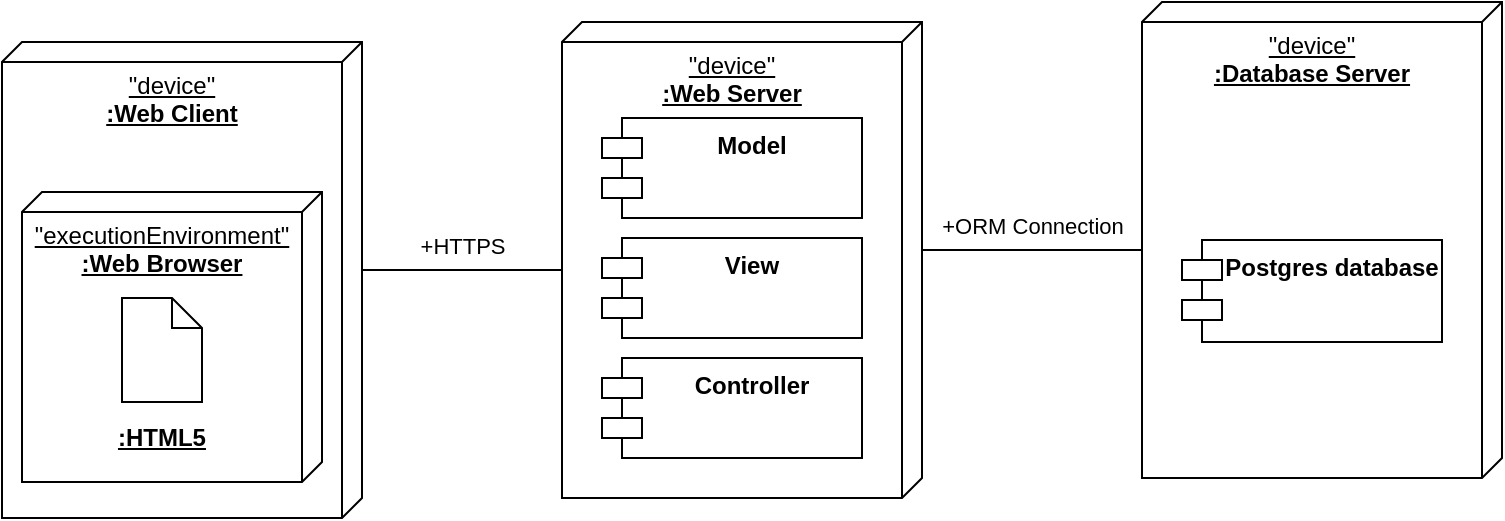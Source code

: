 <mxfile>
    <diagram id="RG-yEgTK9qxygHo6vyWv" name="Page-1">
        <mxGraphModel dx="862" dy="797" grid="1" gridSize="10" guides="1" tooltips="1" connect="1" arrows="1" fold="1" page="1" pageScale="1" pageWidth="827" pageHeight="383" math="0" shadow="0">
            <root>
                <mxCell id="0"/>
                <mxCell id="1" parent="0"/>
                <mxCell id="9" value="" style="group" vertex="1" connectable="0" parent="1">
                    <mxGeometry x="610" y="50" width="180" height="238" as="geometry"/>
                </mxCell>
                <mxCell id="8" value="&lt;font&gt;&quot;device&quot;&lt;/font&gt;&lt;br&gt;&lt;b&gt;:Database Server&lt;/b&gt;" style="verticalAlign=top;align=center;spacingTop=8;spacingLeft=2;spacingRight=12;shape=cube;size=10;direction=south;fontStyle=4;html=1;whiteSpace=wrap;" vertex="1" parent="9">
                    <mxGeometry width="180" height="238" as="geometry"/>
                </mxCell>
                <mxCell id="5" value="&lt;b&gt;Postgres database&lt;/b&gt;" style="shape=module;align=left;spacingLeft=20;align=center;verticalAlign=top;whiteSpace=wrap;html=1;" vertex="1" parent="9">
                    <mxGeometry x="20" y="119" width="130" height="51" as="geometry"/>
                </mxCell>
                <mxCell id="10" value="&quot;device&quot;&lt;div&gt;&lt;b&gt;:Web Server&lt;/b&gt;&lt;/div&gt;" style="verticalAlign=top;align=center;spacingTop=8;spacingLeft=2;spacingRight=12;shape=cube;size=10;direction=south;fontStyle=4;html=1;whiteSpace=wrap;" vertex="1" parent="1">
                    <mxGeometry x="320" y="60" width="180" height="238" as="geometry"/>
                </mxCell>
                <mxCell id="11" value="&lt;b&gt;Model&lt;/b&gt;" style="shape=module;align=left;spacingLeft=20;align=center;verticalAlign=top;whiteSpace=wrap;html=1;" vertex="1" parent="1">
                    <mxGeometry x="340" y="108" width="130" height="50" as="geometry"/>
                </mxCell>
                <mxCell id="12" value="&lt;b&gt;View&lt;/b&gt;" style="shape=module;align=left;spacingLeft=20;align=center;verticalAlign=top;whiteSpace=wrap;html=1;" vertex="1" parent="1">
                    <mxGeometry x="340" y="168" width="130" height="50" as="geometry"/>
                </mxCell>
                <mxCell id="13" value="&lt;b&gt;Controller&lt;/b&gt;" style="shape=module;align=left;spacingLeft=20;align=center;verticalAlign=top;whiteSpace=wrap;html=1;" vertex="1" parent="1">
                    <mxGeometry x="340" y="228" width="130" height="50" as="geometry"/>
                </mxCell>
                <mxCell id="14" value="" style="group" vertex="1" connectable="0" parent="1">
                    <mxGeometry x="40" y="70" width="180" height="238" as="geometry"/>
                </mxCell>
                <mxCell id="15" value="&lt;font&gt;&quot;device&quot;&lt;/font&gt;&lt;br&gt;&lt;b&gt;:Web Client&lt;/b&gt;" style="verticalAlign=top;align=center;spacingTop=8;spacingLeft=2;spacingRight=12;shape=cube;size=10;direction=south;fontStyle=4;html=1;whiteSpace=wrap;" vertex="1" parent="14">
                    <mxGeometry width="180" height="238" as="geometry"/>
                </mxCell>
                <mxCell id="17" value="&lt;div&gt;&quot;executionEnvironment&quot;&lt;/div&gt;&lt;div&gt;&lt;b&gt;:Web Browser&lt;/b&gt;&lt;/div&gt;&lt;div&gt;&lt;b&gt;&lt;br&gt;&lt;/b&gt;&lt;/div&gt;&lt;div&gt;&lt;b&gt;&lt;br&gt;&lt;/b&gt;&lt;/div&gt;&lt;div&gt;&lt;b&gt;&lt;br&gt;&lt;/b&gt;&lt;/div&gt;&lt;div&gt;&lt;b&gt;&lt;br&gt;&lt;/b&gt;&lt;/div&gt;&lt;div&gt;&lt;b&gt;&lt;br&gt;&lt;/b&gt;&lt;/div&gt;&lt;div&gt;&lt;b&gt;:HTML5&lt;/b&gt;&lt;/div&gt;" style="verticalAlign=top;align=center;spacingTop=8;spacingLeft=2;spacingRight=12;shape=cube;size=10;direction=south;fontStyle=4;html=1;whiteSpace=wrap;" vertex="1" parent="14">
                    <mxGeometry x="10" y="75" width="150" height="145" as="geometry"/>
                </mxCell>
                <mxCell id="18" value="" style="shape=note2;boundedLbl=1;whiteSpace=wrap;html=1;size=15;verticalAlign=top;align=center;" vertex="1" parent="14">
                    <mxGeometry x="60" y="128" width="40" height="52" as="geometry"/>
                </mxCell>
                <mxCell id="21" value="&lt;div&gt;+HTTPS&lt;/div&gt;" style="endArrow=none;html=1;endSize=12;startArrow=none;startSize=14;startFill=0;edgeStyle=orthogonalEdgeStyle;align=center;verticalAlign=bottom;endFill=0;exitX=0;exitY=0;exitDx=114;exitDy=0;exitPerimeter=0;entryX=0;entryY=0;entryDx=124;entryDy=180;entryPerimeter=0;" edge="1" parent="1" source="15" target="10">
                    <mxGeometry y="3" relative="1" as="geometry">
                        <mxPoint x="180" y="380" as="sourcePoint"/>
                        <mxPoint x="340" y="380" as="targetPoint"/>
                        <mxPoint as="offset"/>
                    </mxGeometry>
                </mxCell>
                <mxCell id="22" value="&lt;div&gt;+ORM Connection&lt;/div&gt;" style="endArrow=none;html=1;endSize=12;startArrow=none;startSize=14;startFill=0;edgeStyle=orthogonalEdgeStyle;align=center;verticalAlign=bottom;endFill=0;exitX=0;exitY=0;exitDx=114;exitDy=0;exitPerimeter=0;entryX=0;entryY=0;entryDx=124;entryDy=180;entryPerimeter=0;" edge="1" parent="1" source="10" target="8">
                    <mxGeometry y="3" relative="1" as="geometry">
                        <mxPoint x="230" y="194" as="sourcePoint"/>
                        <mxPoint x="300" y="300" as="targetPoint"/>
                        <mxPoint as="offset"/>
                    </mxGeometry>
                </mxCell>
            </root>
        </mxGraphModel>
    </diagram>
</mxfile>